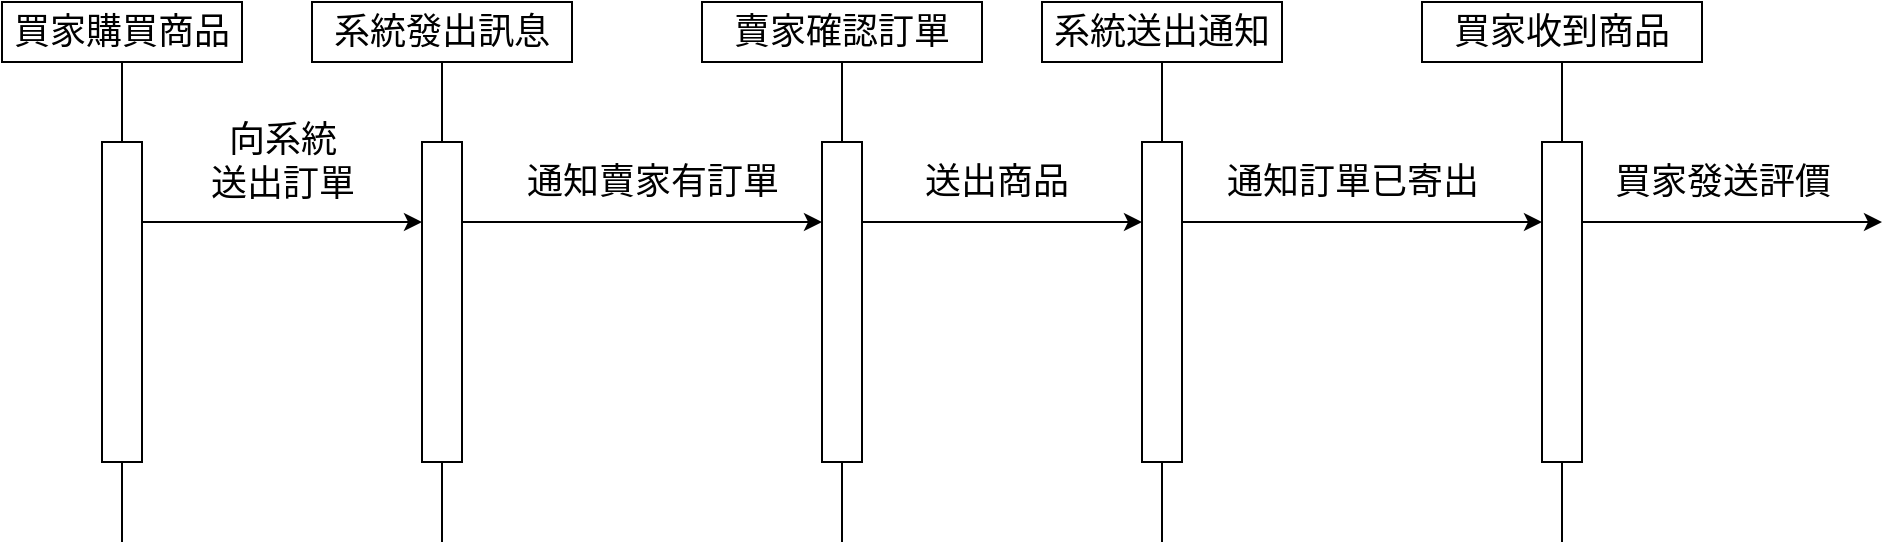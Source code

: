 <mxfile>
    <diagram id="hQDEJ-3qsId4QjPSoU09" name="第1頁">
        <mxGraphModel dx="1355" dy="634" grid="1" gridSize="10" guides="1" tooltips="1" connect="1" arrows="1" fold="1" page="1" pageScale="1" pageWidth="827" pageHeight="1169" math="0" shadow="0">
            <root>
                <mxCell id="0"/>
                <mxCell id="1" parent="0"/>
                <mxCell id="3" value="" style="endArrow=classic;html=1;entryX=0;entryY=0.25;entryDx=0;entryDy=0;" edge="1" parent="1" target="15">
                    <mxGeometry width="50" height="50" relative="1" as="geometry">
                        <mxPoint x="170" y="340" as="sourcePoint"/>
                        <mxPoint x="300" y="340" as="targetPoint"/>
                    </mxGeometry>
                </mxCell>
                <mxCell id="7" value="&lt;span style=&quot;font-size: 18px;&quot;&gt;買家購買商品&lt;/span&gt;" style="rounded=0;whiteSpace=wrap;html=1;" vertex="1" parent="1">
                    <mxGeometry x="100" y="230" width="120" height="30" as="geometry"/>
                </mxCell>
                <mxCell id="9" value="" style="endArrow=none;html=1;" edge="1" parent="1">
                    <mxGeometry width="50" height="50" relative="1" as="geometry">
                        <mxPoint x="160" y="500" as="sourcePoint"/>
                        <mxPoint x="160" y="260" as="targetPoint"/>
                    </mxGeometry>
                </mxCell>
                <mxCell id="12" value="" style="rounded=0;whiteSpace=wrap;html=1;" vertex="1" parent="1">
                    <mxGeometry x="150" y="300" width="20" height="160" as="geometry"/>
                </mxCell>
                <mxCell id="13" value="&lt;font style=&quot;font-size: 18px;&quot;&gt;賣家確認訂單&lt;/font&gt;" style="rounded=0;whiteSpace=wrap;html=1;" vertex="1" parent="1">
                    <mxGeometry x="450" y="230" width="140" height="30" as="geometry"/>
                </mxCell>
                <mxCell id="14" value="" style="endArrow=none;html=1;" edge="1" parent="1">
                    <mxGeometry width="50" height="50" relative="1" as="geometry">
                        <mxPoint x="320" y="500" as="sourcePoint"/>
                        <mxPoint x="320" y="260" as="targetPoint"/>
                    </mxGeometry>
                </mxCell>
                <mxCell id="15" value="" style="rounded=0;whiteSpace=wrap;html=1;" vertex="1" parent="1">
                    <mxGeometry x="310" y="300" width="20" height="160" as="geometry"/>
                </mxCell>
                <mxCell id="16" value="&lt;font style=&quot;font-size: 18px;&quot;&gt;系統發出訊息&lt;/font&gt;" style="rounded=0;whiteSpace=wrap;html=1;" vertex="1" parent="1">
                    <mxGeometry x="255" y="230" width="130" height="30" as="geometry"/>
                </mxCell>
                <mxCell id="17" value="" style="endArrow=none;html=1;startArrow=none;" edge="1" parent="1">
                    <mxGeometry width="50" height="50" relative="1" as="geometry">
                        <mxPoint x="520" y="500" as="sourcePoint"/>
                        <mxPoint x="520" y="260" as="targetPoint"/>
                    </mxGeometry>
                </mxCell>
                <mxCell id="19" value="向系統&lt;br&gt;送出訂單" style="text;html=1;align=center;verticalAlign=middle;resizable=0;points=[];autosize=1;strokeColor=none;fillColor=none;fontSize=18;" vertex="1" parent="1">
                    <mxGeometry x="190" y="280" width="100" height="60" as="geometry"/>
                </mxCell>
                <mxCell id="23" value="" style="endArrow=classic;html=1;entryX=0;entryY=0.25;entryDx=0;entryDy=0;" edge="1" parent="1" target="18">
                    <mxGeometry width="50" height="50" relative="1" as="geometry">
                        <mxPoint x="330" y="340" as="sourcePoint"/>
                        <mxPoint x="470" y="340" as="targetPoint"/>
                    </mxGeometry>
                </mxCell>
                <mxCell id="25" value="" style="endArrow=none;html=1;" edge="1" parent="1" target="18">
                    <mxGeometry width="50" height="50" relative="1" as="geometry">
                        <mxPoint x="520" y="430" as="sourcePoint"/>
                        <mxPoint x="520" y="260" as="targetPoint"/>
                    </mxGeometry>
                </mxCell>
                <mxCell id="18" value="" style="rounded=0;whiteSpace=wrap;html=1;" vertex="1" parent="1">
                    <mxGeometry x="510" y="300" width="20" height="160" as="geometry"/>
                </mxCell>
                <mxCell id="27" value="送出商品" style="text;html=1;align=center;verticalAlign=middle;resizable=0;points=[];autosize=1;strokeColor=none;fillColor=none;fontSize=18;" vertex="1" parent="1">
                    <mxGeometry x="547" y="300" width="100" height="40" as="geometry"/>
                </mxCell>
                <mxCell id="28" value="&lt;font style=&quot;font-size: 18px;&quot;&gt;系統送出通知&lt;/font&gt;" style="rounded=0;whiteSpace=wrap;html=1;" vertex="1" parent="1">
                    <mxGeometry x="620" y="230" width="120" height="30" as="geometry"/>
                </mxCell>
                <mxCell id="29" value="" style="endArrow=none;html=1;startArrow=none;" edge="1" parent="1">
                    <mxGeometry width="50" height="50" relative="1" as="geometry">
                        <mxPoint x="680" y="500" as="sourcePoint"/>
                        <mxPoint x="680" y="260" as="targetPoint"/>
                    </mxGeometry>
                </mxCell>
                <mxCell id="30" value="" style="endArrow=classic;html=1;" edge="1" parent="1">
                    <mxGeometry width="50" height="50" relative="1" as="geometry">
                        <mxPoint x="530" y="340" as="sourcePoint"/>
                        <mxPoint x="670" y="340" as="targetPoint"/>
                    </mxGeometry>
                </mxCell>
                <mxCell id="31" value="" style="endArrow=none;html=1;" edge="1" parent="1" target="32">
                    <mxGeometry width="50" height="50" relative="1" as="geometry">
                        <mxPoint x="680" y="430" as="sourcePoint"/>
                        <mxPoint x="680" y="260" as="targetPoint"/>
                    </mxGeometry>
                </mxCell>
                <mxCell id="32" value="" style="rounded=0;whiteSpace=wrap;html=1;" vertex="1" parent="1">
                    <mxGeometry x="670" y="300" width="20" height="160" as="geometry"/>
                </mxCell>
                <mxCell id="33" value="通知賣家有訂單" style="text;html=1;align=center;verticalAlign=middle;resizable=0;points=[];autosize=1;strokeColor=none;fillColor=none;fontSize=18;" vertex="1" parent="1">
                    <mxGeometry x="350" y="300" width="150" height="40" as="geometry"/>
                </mxCell>
                <mxCell id="35" value="通知訂單已寄出" style="text;html=1;align=center;verticalAlign=middle;resizable=0;points=[];autosize=1;strokeColor=none;fillColor=none;fontSize=18;" vertex="1" parent="1">
                    <mxGeometry x="700" y="300" width="150" height="40" as="geometry"/>
                </mxCell>
                <mxCell id="36" value="&lt;span style=&quot;font-size: 18px;&quot;&gt;買家收到商品&lt;/span&gt;" style="rounded=0;whiteSpace=wrap;html=1;" vertex="1" parent="1">
                    <mxGeometry x="810" y="230" width="140" height="30" as="geometry"/>
                </mxCell>
                <mxCell id="37" value="" style="endArrow=none;html=1;startArrow=none;" edge="1" parent="1">
                    <mxGeometry width="50" height="50" relative="1" as="geometry">
                        <mxPoint x="880" y="500" as="sourcePoint"/>
                        <mxPoint x="880" y="260" as="targetPoint"/>
                    </mxGeometry>
                </mxCell>
                <mxCell id="38" value="" style="endArrow=classic;html=1;" edge="1" parent="1">
                    <mxGeometry width="50" height="50" relative="1" as="geometry">
                        <mxPoint x="690" y="340" as="sourcePoint"/>
                        <mxPoint x="870" y="340" as="targetPoint"/>
                    </mxGeometry>
                </mxCell>
                <mxCell id="39" value="" style="endArrow=none;html=1;" edge="1" parent="1" target="40">
                    <mxGeometry width="50" height="50" relative="1" as="geometry">
                        <mxPoint x="880" y="430" as="sourcePoint"/>
                        <mxPoint x="880" y="260" as="targetPoint"/>
                    </mxGeometry>
                </mxCell>
                <mxCell id="40" value="" style="rounded=0;whiteSpace=wrap;html=1;" vertex="1" parent="1">
                    <mxGeometry x="870" y="300" width="20" height="160" as="geometry"/>
                </mxCell>
                <mxCell id="41" value="" style="endArrow=classic;html=1;" edge="1" parent="1">
                    <mxGeometry width="50" height="50" relative="1" as="geometry">
                        <mxPoint x="890" y="340" as="sourcePoint"/>
                        <mxPoint x="1040" y="340" as="targetPoint"/>
                    </mxGeometry>
                </mxCell>
                <mxCell id="42" value="買家發送評價" style="text;html=1;align=center;verticalAlign=middle;resizable=0;points=[];autosize=1;strokeColor=none;fillColor=none;fontSize=18;" vertex="1" parent="1">
                    <mxGeometry x="895" y="300" width="130" height="40" as="geometry"/>
                </mxCell>
            </root>
        </mxGraphModel>
    </diagram>
</mxfile>